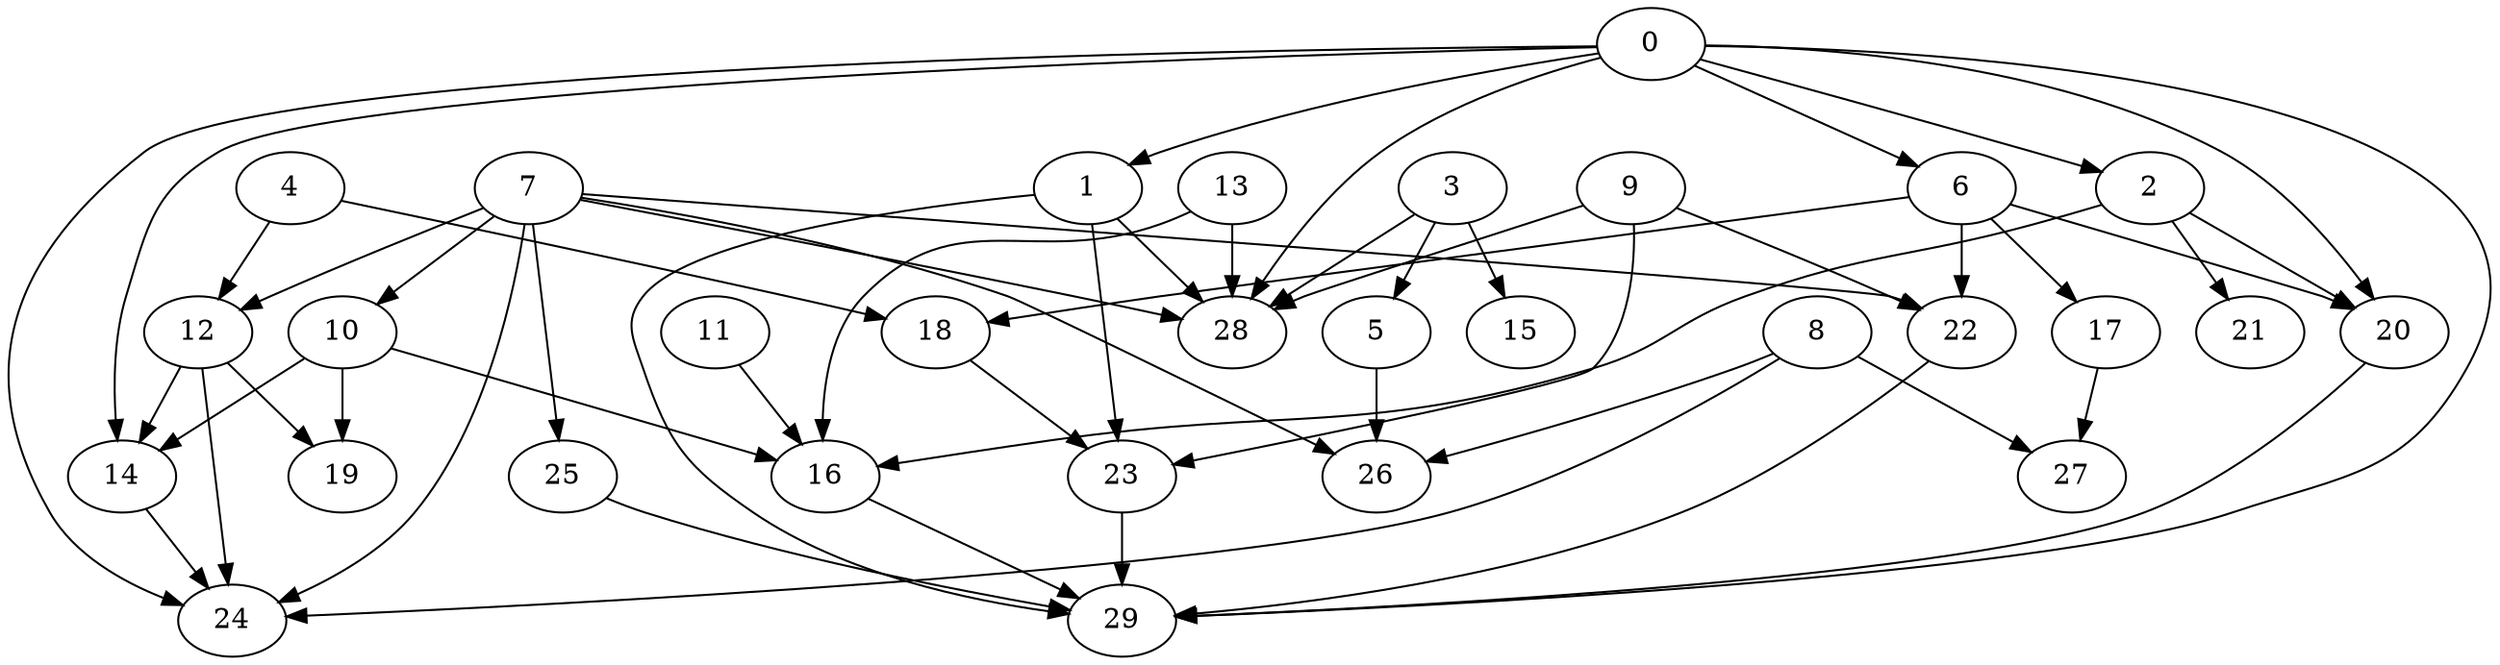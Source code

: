 digraph "Random_Nodes_30_Density_1.80_CCR_0.10_WeightType_Random" {
	graph ["Duplicate states"=0,
		GraphType=Random,
		"Max states in OPEN"=0,
		Modes="120000ms; topo-ordered tasks, ; Pruning: task equivalence, fixed order ready list, ; F-value: ; Optimisation: best schedule length (\
SL) optimisation on equal, ",
		NumberOfTasks=30,
		"Pruned using list schedule length"=53410068,
		"States removed from OPEN"=0,
		TargetSystem="Homogeneous-2",
		"Time to schedule (ms)"=19244,
		"Total idle time"=0,
		"Total schedule length"=1487,
		"Total sequential time"=2974,
		"Total states created"=106820136
	];
	0	["Finish time"=62,
		Processor=0,
		"Start time"=0,
		Weight=62];
	6	["Finish time"=268,
		Processor=0,
		"Start time"=62,
		Weight=206];
	0 -> 6	[Weight=2];
	2	["Finish time"=516,
		Processor=0,
		"Start time"=433,
		Weight=83];
	0 -> 2	[Weight=10];
	1	["Finish time"=661,
		Processor=1,
		"Start time"=599,
		Weight=62];
	0 -> 1	[Weight=2];
	20	["Finish time"=847,
		Processor=1,
		"Start time"=661,
		Weight=186];
	0 -> 20	[Weight=2];
	28	["Finish time"=1177,
		Processor=1,
		"Start time"=1033,
		Weight=144];
	0 -> 28	[Weight=6];
	14	["Finish time"=1260,
		Processor=1,
		"Start time"=1177,
		Weight=83];
	0 -> 14	[Weight=2];
	24	["Finish time"=1487,
		Processor=0,
		"Start time"=1446,
		Weight=41];
	0 -> 24	[Weight=3];
	29	["Finish time"=1487,
		Processor=1,
		"Start time"=1446,
		Weight=41];
	0 -> 29	[Weight=2];
	18	["Finish time"=433,
		Processor=0,
		"Start time"=268,
		Weight=165];
	6 -> 18	[Weight=6];
	6 -> 20	[Weight=4];
	17	["Finish time"=1033,
		Processor=1,
		"Start time"=971,
		Weight=62];
	6 -> 17	[Weight=4];
	22	["Finish time"=1260,
		Processor=0,
		"Start time"=1177,
		Weight=83];
	6 -> 22	[Weight=2];
	4	["Finish time"=186,
		Processor=1,
		"Start time"=0,
		Weight=186];
	4 -> 18	[Weight=6];
	12	["Finish time"=888,
		Processor=0,
		"Start time"=805,
		Weight=83];
	4 -> 12	[Weight=5];
	3	["Finish time"=289,
		Processor=1,
		"Start time"=186,
		Weight=103];
	5	["Finish time"=475,
		Processor=1,
		"Start time"=289,
		Weight=186];
	3 -> 5	[Weight=5];
	3 -> 28	[Weight=8];
	15	["Finish time"=1405,
		Processor=0,
		"Start time"=1322,
		Weight=83];
	3 -> 15	[Weight=10];
	26	["Finish time"=1177,
		Processor=0,
		"Start time"=1012,
		Weight=165];
	5 -> 26	[Weight=6];
	23	["Finish time"=1012,
		Processor=0,
		"Start time"=888,
		Weight=124];
	18 -> 23	[Weight=2];
	2 -> 20	[Weight=4];
	16	["Finish time"=971,
		Processor=1,
		"Start time"=847,
		Weight=124];
	2 -> 16	[Weight=2];
	21	["Finish time"=1446,
		Processor=1,
		"Start time"=1363,
		Weight=83];
	2 -> 21	[Weight=7];
	8	["Finish time"=599,
		Processor=1,
		"Start time"=475,
		Weight=124];
	8 -> 26	[Weight=5];
	27	["Finish time"=1363,
		Processor=1,
		"Start time"=1260,
		Weight=103];
	8 -> 27	[Weight=3];
	8 -> 24	[Weight=9];
	7	["Finish time"=578,
		Processor=0,
		"Start time"=516,
		Weight=62];
	10	["Finish time"=764,
		Processor=0,
		"Start time"=723,
		Weight=41];
	7 -> 10	[Weight=2];
	7 -> 12	[Weight=7];
	7 -> 26	[Weight=6];
	7 -> 28	[Weight=4];
	7 -> 22	[Weight=8];
	25	["Finish time"=1322,
		Processor=0,
		"Start time"=1260,
		Weight=62];
	7 -> 25	[Weight=9];
	7 -> 24	[Weight=9];
	13	["Finish time"=661,
		Processor=0,
		"Start time"=578,
		Weight=83];
	13 -> 16	[Weight=2];
	13 -> 28	[Weight=7];
	1 -> 23	[Weight=4];
	1 -> 28	[Weight=2];
	1 -> 29	[Weight=10];
	11	["Finish time"=723,
		Processor=0,
		"Start time"=661,
		Weight=62];
	11 -> 16	[Weight=3];
	20 -> 29	[Weight=5];
	10 -> 16	[Weight=10];
	10 -> 14	[Weight=3];
	19	["Finish time"=1446,
		Processor=0,
		"Start time"=1405,
		Weight=41];
	10 -> 19	[Weight=9];
	9	["Finish time"=805,
		Processor=0,
		"Start time"=764,
		Weight=41];
	9 -> 23	[Weight=8];
	9 -> 28	[Weight=6];
	9 -> 22	[Weight=3];
	12 -> 14	[Weight=2];
	12 -> 19	[Weight=10];
	12 -> 24	[Weight=5];
	16 -> 29	[Weight=9];
	23 -> 29	[Weight=8];
	17 -> 27	[Weight=4];
	22 -> 29	[Weight=9];
	14 -> 24	[Weight=6];
	25 -> 29	[Weight=10];
}
